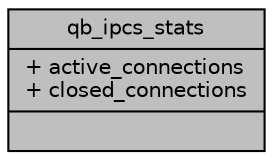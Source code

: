 digraph "qb_ipcs_stats"
{
  edge [fontname="Helvetica",fontsize="10",labelfontname="Helvetica",labelfontsize="10"];
  node [fontname="Helvetica",fontsize="10",shape=record];
  Node1 [label="{qb_ipcs_stats\n|+ active_connections\l+ closed_connections\l|}",height=0.2,width=0.4,color="black", fillcolor="grey75", style="filled" fontcolor="black"];
}
